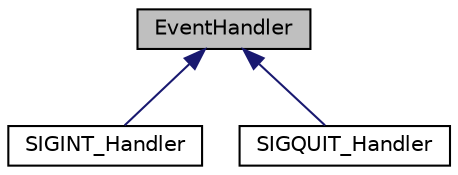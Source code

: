 digraph "EventHandler"
{
  edge [fontname="Helvetica",fontsize="10",labelfontname="Helvetica",labelfontsize="10"];
  node [fontname="Helvetica",fontsize="10",shape=record];
  Node0 [label="EventHandler",height=0.2,width=0.4,color="black", fillcolor="grey75", style="filled", fontcolor="black"];
  Node0 -> Node1 [dir="back",color="midnightblue",fontsize="10",style="solid",fontname="Helvetica"];
  Node1 [label="SIGINT_Handler",height=0.2,width=0.4,color="black", fillcolor="white", style="filled",URL="$classSIGINT__Handler.html"];
  Node0 -> Node2 [dir="back",color="midnightblue",fontsize="10",style="solid",fontname="Helvetica"];
  Node2 [label="SIGQUIT_Handler",height=0.2,width=0.4,color="black", fillcolor="white", style="filled",URL="$classSIGQUIT__Handler.html"];
}
